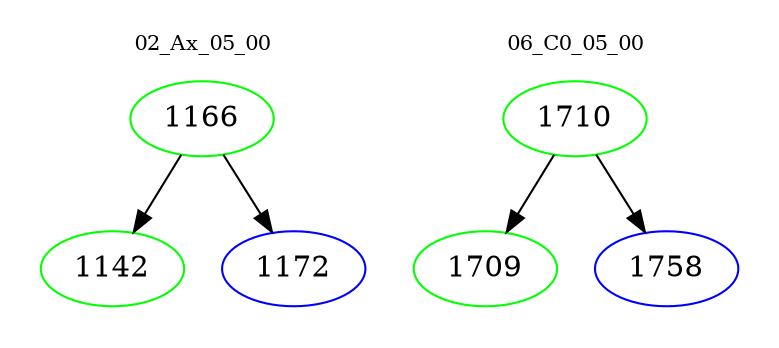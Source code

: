 digraph{
subgraph cluster_0 {
color = white
label = "02_Ax_05_00";
fontsize=10;
T0_1166 [label="1166", color="green"]
T0_1166 -> T0_1142 [color="black"]
T0_1142 [label="1142", color="green"]
T0_1166 -> T0_1172 [color="black"]
T0_1172 [label="1172", color="blue"]
}
subgraph cluster_1 {
color = white
label = "06_C0_05_00";
fontsize=10;
T1_1710 [label="1710", color="green"]
T1_1710 -> T1_1709 [color="black"]
T1_1709 [label="1709", color="green"]
T1_1710 -> T1_1758 [color="black"]
T1_1758 [label="1758", color="blue"]
}
}
